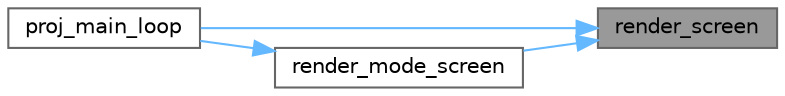 digraph "render_screen"
{
 // LATEX_PDF_SIZE
  bgcolor="transparent";
  edge [fontname=Helvetica,fontsize=10,labelfontname=Helvetica,labelfontsize=10];
  node [fontname=Helvetica,fontsize=10,shape=box,height=0.2,width=0.4];
  rankdir="RL";
  Node1 [id="Node000001",label="render_screen",height=0.2,width=0.4,color="gray40", fillcolor="grey60", style="filled", fontcolor="black",tooltip="Renders the main menu screen and handles user input."];
  Node1 -> Node2 [id="edge1_Node000001_Node000002",dir="back",color="steelblue1",style="solid",tooltip=" "];
  Node2 [id="Node000002",label="proj_main_loop",height=0.2,width=0.4,color="grey40", fillcolor="white", style="filled",URL="$proj_8c.html#a7a72220d8366dd84709e79ce415862e5",tooltip="Main loop of the project, responsible for handling game states, user input, and rendering."];
  Node1 -> Node3 [id="edge2_Node000001_Node000003",dir="back",color="steelblue1",style="solid",tooltip=" "];
  Node3 [id="Node000003",label="render_mode_screen",height=0.2,width=0.4,color="grey40", fillcolor="white", style="filled",URL="$proj_8c.html#a6b3b62d31a5ee90fe6293b1d34abcaee",tooltip="Renders the mode selection screen and handles user interaction."];
  Node3 -> Node2 [id="edge3_Node000003_Node000002",dir="back",color="steelblue1",style="solid",tooltip=" "];
}
